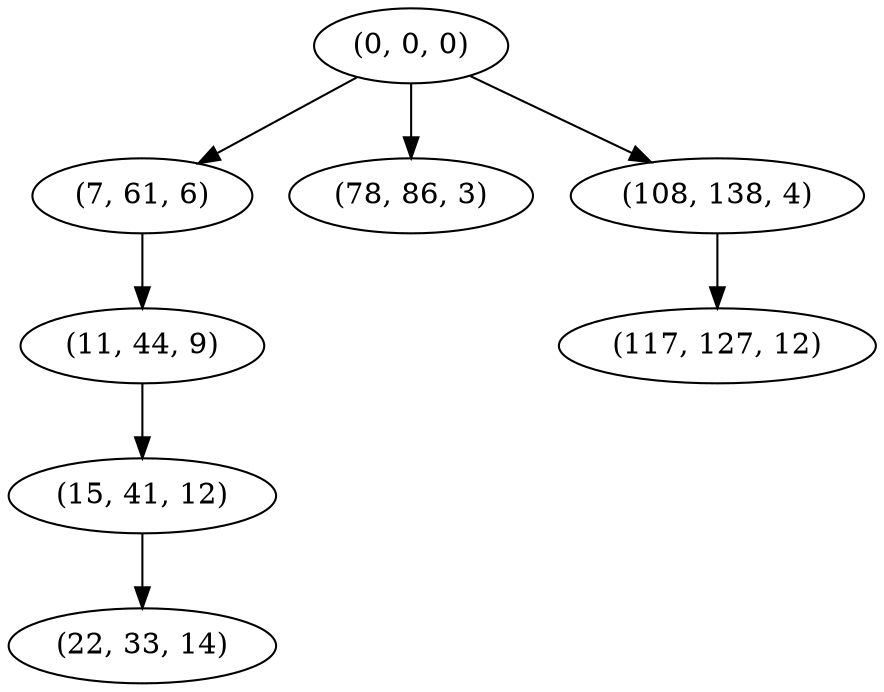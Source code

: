 digraph tree {
    "(0, 0, 0)";
    "(7, 61, 6)";
    "(11, 44, 9)";
    "(15, 41, 12)";
    "(22, 33, 14)";
    "(78, 86, 3)";
    "(108, 138, 4)";
    "(117, 127, 12)";
    "(0, 0, 0)" -> "(7, 61, 6)";
    "(0, 0, 0)" -> "(78, 86, 3)";
    "(0, 0, 0)" -> "(108, 138, 4)";
    "(7, 61, 6)" -> "(11, 44, 9)";
    "(11, 44, 9)" -> "(15, 41, 12)";
    "(15, 41, 12)" -> "(22, 33, 14)";
    "(108, 138, 4)" -> "(117, 127, 12)";
}
